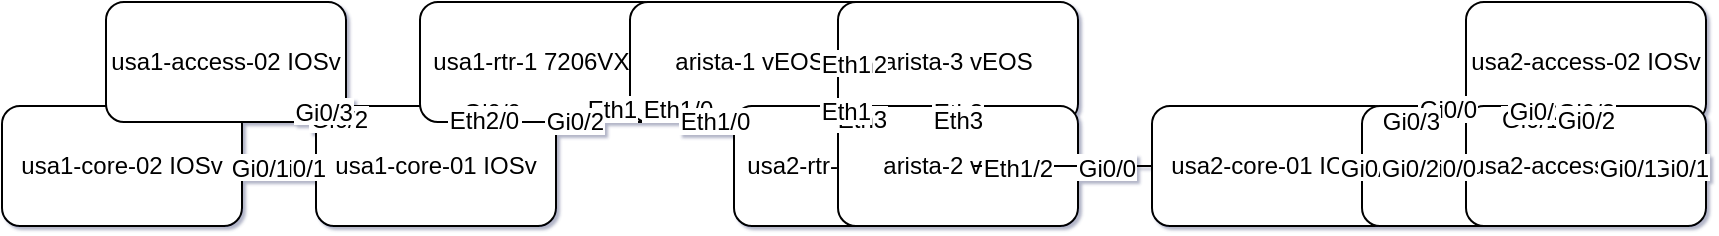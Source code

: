 <mxfile type="device" compressed="false">
    <diagram id="Page-1" name="Page-1">
      <mxGraphModel dx="1360" dy="864" grid="1" gridSize="10" guides="1" tooltips="1" connect="1" arrows="1" fold="1" page="1" pageScale="1" pageWidth="827" pageHeight="1169" math="0" shadow="1">
        <root>
          <mxCell id="0" />   
          <mxCell id="1" parent="0" />
        <object id="usa1-core-01" label="usa1-core-01 IOSv" bottom_label="172.16.101.1" bottom_label_style="fillColor=#0000FF;fontColor=#FFFFFF;spacingTop=20">
      <mxCell style="rounded=1;whiteSpace=wrap;html=1;" vertex="1" parent="1">
          <mxGeometry x="785" y="458" width="120" height="60" as="geometry" />
      </mxCell>
    </object><object id="usa1-core-02" label="usa1-core-02 IOSv" bottom_label="172.16.101.2" bottom_label_style="fillColor=#0000FF;fontColor=#FFFFFF;spacingTop=20">
      <mxCell style="rounded=1;whiteSpace=wrap;html=1;" vertex="1" parent="1">
          <mxGeometry x="628" y="458" width="120" height="60" as="geometry" />
      </mxCell>
    </object><object id="usa1-access-02" label="usa1-access-02 IOSv" bottom_label="172.16.101.4" bottom_label_style="fillColor=#0000FF;fontColor=#FFFFFF;spacingTop=20">
      <mxCell style="rounded=1;whiteSpace=wrap;html=1;" vertex="1" parent="1">
          <mxGeometry x="680" y="406" width="120" height="60" as="geometry" />
      </mxCell>
    </object><object id="usa1-rtr-1" label="usa1-rtr-1 7206VXR" bottom_label="172.16.101.100" bottom_label_style="fillColor=#0000FF;fontColor=#FFFFFF;spacingTop=20">
      <mxCell style="rounded=1;whiteSpace=wrap;html=1;" vertex="1" parent="1">
          <mxGeometry x="837" y="406" width="120" height="60" as="geometry" />
      </mxCell>
    </object><object id="arista-1" label="arista-1 vEOS" bottom_label="172.16.101.21" bottom_label_style="fillColor=#0000FF;fontColor=#FFFFFF;spacingTop=20">
      <mxCell style="rounded=1;whiteSpace=wrap;html=1;" vertex="1" parent="1">
          <mxGeometry x="942" y="406" width="120" height="60" as="geometry" />
      </mxCell>
    </object><object id="usa2-rtr-1" label="usa2-rtr-1 7206VXR" bottom_label="172.16.128.2" bottom_label_style="fillColor=#0000FF;fontColor=#FFFFFF;spacingTop=20">
      <mxCell style="rounded=1;whiteSpace=wrap;html=1;" vertex="1" parent="1">
          <mxGeometry x="994" y="458" width="120" height="60" as="geometry" />
      </mxCell>
    </object><object id="arista-3" label="arista-3 vEOS" bottom_label="172.16.21.2" bottom_label_style="fillColor=#0000FF;fontColor=#FFFFFF;spacingTop=20">
      <mxCell style="rounded=1;whiteSpace=wrap;html=1;" vertex="1" parent="1">
          <mxGeometry x="1046" y="406" width="120" height="60" as="geometry" />
      </mxCell>
    </object><object id="arista-2" label="arista-2 vEOS" bottom_label="172.16.21.1" bottom_label_style="fillColor=#0000FF;fontColor=#FFFFFF;spacingTop=20">
      <mxCell style="rounded=1;whiteSpace=wrap;html=1;" vertex="1" parent="1">
          <mxGeometry x="1046" y="458" width="120" height="60" as="geometry" />
      </mxCell>
    </object><object id="usa2-core-01" label="usa2-core-01 IOSv" bottom_label="172.16.201.1" bottom_label_style="fillColor=#0000FF;fontColor=#FFFFFF;spacingTop=20">
      <mxCell style="rounded=1;whiteSpace=wrap;html=1;" vertex="1" parent="1">
          <mxGeometry x="1203" y="458" width="120" height="60" as="geometry" />
      </mxCell>
    </object><object id="usa2-core-02" label="usa2-core-02 IOSv" bottom_label="172.16.201.2" bottom_label_style="fillColor=#0000FF;fontColor=#FFFFFF;spacingTop=20">
      <mxCell style="rounded=1;whiteSpace=wrap;html=1;" vertex="1" parent="1">
          <mxGeometry x="1308" y="458" width="120" height="60" as="geometry" />
      </mxCell>
    </object><object id="usa2-access-02" label="usa2-access-02 IOSv" bottom_label="172.16.201.4" bottom_label_style="fillColor=#0000FF;fontColor=#FFFFFF;spacingTop=20">
      <mxCell style="rounded=1;whiteSpace=wrap;html=1;" vertex="1" parent="1">
          <mxGeometry x="1360" y="406" width="120" height="60" as="geometry" />
      </mxCell>
    </object><object id="usa2-access-01" label="usa2-access-01 IOSv" bottom_label="172.16.201.3" bottom_label_style="fillColor=#0000FF;fontColor=#FFFFFF;spacingTop=20">
      <mxCell style="rounded=1;whiteSpace=wrap;html=1;" vertex="1" parent="1">
          <mxGeometry x="1360" y="458" width="120" height="60" as="geometry" />
      </mxCell>
    </object><mxCell id="c1fd56884865782ae91254b7900457d0-src" value="Gi0/1" style="labelBackgroundColor=#ffffff;;" vertex="1" connectable="0" parent="c1fd56884865782ae91254b7900457d0">
      <mxGeometry x="-0.5" relative="1" as="geometry">
        <mxPoint as="offset" />
      </mxGeometry>
    </mxCell><mxCell id="c1fd56884865782ae91254b7900457d0-trgt" value="Gi0/1" style="labelBackgroundColor=#ffffff;;" vertex="1" connectable="0" parent="c1fd56884865782ae91254b7900457d0">
      <mxGeometry x="0.5" relative="-1" as="geometry">
        <mxPoint as="offset" />
      </mxGeometry>
    </mxCell><object id="c1fd56884865782ae91254b7900457d0" label="" src_label="Gi0/1" trgt_label="Gi0/1" source="usa1-core-01" target="usa1-core-02">
      <mxCell style="endArrow=none;" edge="1" parent="1" source="usa1-core-01" target="usa1-core-02">
          <mxGeometry relative="1" as="geometry" />
      </mxCell>
    </object><mxCell id="72d0ee07c7086df9411105f86f27553c-src" value="Gi0/2" style="labelBackgroundColor=#ffffff;;" vertex="1" connectable="0" parent="72d0ee07c7086df9411105f86f27553c">
      <mxGeometry x="-0.5" relative="1" as="geometry">
        <mxPoint as="offset" />
      </mxGeometry>
    </mxCell><mxCell id="72d0ee07c7086df9411105f86f27553c-trgt" value="Gi0/3" style="labelBackgroundColor=#ffffff;;" vertex="1" connectable="0" parent="72d0ee07c7086df9411105f86f27553c">
      <mxGeometry x="0.5" relative="-1" as="geometry">
        <mxPoint as="offset" />
      </mxGeometry>
    </mxCell><object id="72d0ee07c7086df9411105f86f27553c" label="" src_label="Gi0/2" trgt_label="Gi0/3" source="usa1-access-02" target="usa1-core-01">
      <mxCell style="endArrow=none;" edge="1" parent="1" source="usa1-access-02" target="usa1-core-01">
          <mxGeometry relative="1" as="geometry" />
      </mxCell>
    </object><mxCell id="457dd6447e9899b3aa8b370341919204-src" value="Gi0/0" style="labelBackgroundColor=#ffffff;;" vertex="1" connectable="0" parent="457dd6447e9899b3aa8b370341919204">
      <mxGeometry x="-0.5" relative="1" as="geometry">
        <mxPoint as="offset" />
      </mxGeometry>
    </mxCell><mxCell id="457dd6447e9899b3aa8b370341919204-trgt" value="Eth2/0" style="labelBackgroundColor=#ffffff;;" vertex="1" connectable="0" parent="457dd6447e9899b3aa8b370341919204">
      <mxGeometry x="0.5" relative="-1" as="geometry">
        <mxPoint as="offset" />
      </mxGeometry>
    </mxCell><object id="457dd6447e9899b3aa8b370341919204" label="" src_label="Gi0/0" trgt_label="Eth2/0" source="usa1-core-01" target="usa1-rtr-1">
      <mxCell style="endArrow=none;" edge="1" parent="1" source="usa1-core-01" target="usa1-rtr-1">
          <mxGeometry relative="1" as="geometry" />
      </mxCell>
    </object><mxCell id="addd5c18c85d35dcf13171d3bc6d4536-src" value="Eth1" style="labelBackgroundColor=#ffffff;;" vertex="1" connectable="0" parent="addd5c18c85d35dcf13171d3bc6d4536">
      <mxGeometry x="-0.5" relative="1" as="geometry">
        <mxPoint as="offset" />
      </mxGeometry>
    </mxCell><mxCell id="addd5c18c85d35dcf13171d3bc6d4536-trgt" value="Gi0/2" style="labelBackgroundColor=#ffffff;;" vertex="1" connectable="0" parent="addd5c18c85d35dcf13171d3bc6d4536">
      <mxGeometry x="0.5" relative="-1" as="geometry">
        <mxPoint as="offset" />
      </mxGeometry>
    </mxCell><object id="addd5c18c85d35dcf13171d3bc6d4536" label="" src_label="Eth1" trgt_label="Gi0/2" source="arista-1" target="usa1-core-01">
      <mxCell style="endArrow=none;" edge="1" parent="1" source="arista-1" target="usa1-core-01">
          <mxGeometry relative="1" as="geometry" />
      </mxCell>
    </object><mxCell id="f46c7e4ae1ee63391d8fea82a74e1870-src" value="Eth1/0" style="labelBackgroundColor=#ffffff;;" vertex="1" connectable="0" parent="f46c7e4ae1ee63391d8fea82a74e1870">
      <mxGeometry x="-0.5" relative="1" as="geometry">
        <mxPoint as="offset" />
      </mxGeometry>
    </mxCell><mxCell id="f46c7e4ae1ee63391d8fea82a74e1870-trgt" value="Eth1/0" style="labelBackgroundColor=#ffffff;;" vertex="1" connectable="0" parent="f46c7e4ae1ee63391d8fea82a74e1870">
      <mxGeometry x="0.5" relative="-1" as="geometry">
        <mxPoint as="offset" />
      </mxGeometry>
    </mxCell><object id="f46c7e4ae1ee63391d8fea82a74e1870" label="" src_label="Eth1/0" trgt_label="Eth1/0" source="usa1-rtr-1" target="usa2-rtr-1">
      <mxCell style="endArrow=none;" edge="1" parent="1" source="usa1-rtr-1" target="usa2-rtr-1">
          <mxGeometry relative="1" as="geometry" />
      </mxCell>
    </object><mxCell id="a98feaa877fb2d064494eb6af6d30ec8-src" value="Eth2" style="labelBackgroundColor=#ffffff;;" vertex="1" connectable="0" parent="a98feaa877fb2d064494eb6af6d30ec8">
      <mxGeometry x="-0.5" relative="1" as="geometry">
        <mxPoint as="offset" />
      </mxGeometry>
    </mxCell><mxCell id="a98feaa877fb2d064494eb6af6d30ec8-trgt" value="Eth1" style="labelBackgroundColor=#ffffff;;" vertex="1" connectable="0" parent="a98feaa877fb2d064494eb6af6d30ec8">
      <mxGeometry x="0.5" relative="-1" as="geometry">
        <mxPoint as="offset" />
      </mxGeometry>
    </mxCell><object id="a98feaa877fb2d064494eb6af6d30ec8" label="" src_label="Eth2" trgt_label="Eth1" source="arista-1" target="arista-3">
      <mxCell style="endArrow=none;" edge="1" parent="1" source="arista-1" target="arista-3">
          <mxGeometry relative="1" as="geometry" />
      </mxCell>
    </object><mxCell id="b013ae5366e6acb7db4534706f5eb971-src" value="Eth3" style="labelBackgroundColor=#ffffff;;" vertex="1" connectable="0" parent="b013ae5366e6acb7db4534706f5eb971">
      <mxGeometry x="-0.5" relative="1" as="geometry">
        <mxPoint as="offset" />
      </mxGeometry>
    </mxCell><mxCell id="b013ae5366e6acb7db4534706f5eb971-trgt" value="Eth1" style="labelBackgroundColor=#ffffff;;" vertex="1" connectable="0" parent="b013ae5366e6acb7db4534706f5eb971">
      <mxGeometry x="0.5" relative="-1" as="geometry">
        <mxPoint as="offset" />
      </mxGeometry>
    </mxCell><object id="b013ae5366e6acb7db4534706f5eb971" label="" src_label="Eth3" trgt_label="Eth1" source="arista-1" target="arista-2">
      <mxCell style="endArrow=none;" edge="1" parent="1" source="arista-1" target="arista-2">
          <mxGeometry relative="1" as="geometry" />
      </mxCell>
    </object><mxCell id="ac26cd4f55f258d138164233db0d1224-src" value="Gi0/0" style="labelBackgroundColor=#ffffff;;" vertex="1" connectable="0" parent="ac26cd4f55f258d138164233db0d1224">
      <mxGeometry x="-0.5" relative="1" as="geometry">
        <mxPoint as="offset" />
      </mxGeometry>
    </mxCell><mxCell id="ac26cd4f55f258d138164233db0d1224-trgt" value="Eth1/2" style="labelBackgroundColor=#ffffff;;" vertex="1" connectable="0" parent="ac26cd4f55f258d138164233db0d1224">
      <mxGeometry x="0.5" relative="-1" as="geometry">
        <mxPoint as="offset" />
      </mxGeometry>
    </mxCell><object id="ac26cd4f55f258d138164233db0d1224" label="" src_label="Gi0/0" trgt_label="Eth1/2" source="usa2-core-01" target="usa2-rtr-1">
      <mxCell style="endArrow=none;" edge="1" parent="1" source="usa2-core-01" target="usa2-rtr-1">
          <mxGeometry relative="1" as="geometry" />
      </mxCell>
    </object><mxCell id="3bff54021c1355c1f841bb79ca666d9d-src" value="Eth3" style="labelBackgroundColor=#ffffff;;" vertex="1" connectable="0" parent="3bff54021c1355c1f841bb79ca666d9d">
      <mxGeometry x="-0.5" relative="1" as="geometry">
        <mxPoint as="offset" />
      </mxGeometry>
    </mxCell><mxCell id="3bff54021c1355c1f841bb79ca666d9d-trgt" value="Eth3" style="labelBackgroundColor=#ffffff;;" vertex="1" connectable="0" parent="3bff54021c1355c1f841bb79ca666d9d">
      <mxGeometry x="0.5" relative="-1" as="geometry">
        <mxPoint as="offset" />
      </mxGeometry>
    </mxCell><object id="3bff54021c1355c1f841bb79ca666d9d" label="" src_label="Eth3" trgt_label="Eth3" source="arista-2" target="arista-3">
      <mxCell style="endArrow=none;" edge="1" parent="1" source="arista-2" target="arista-3">
          <mxGeometry relative="1" as="geometry" />
      </mxCell>
    </object><mxCell id="97280a4392e233deaab71b4763a8ed83-src" value="Gi0/1" style="labelBackgroundColor=#ffffff;;" vertex="1" connectable="0" parent="97280a4392e233deaab71b4763a8ed83">
      <mxGeometry x="-0.5" relative="1" as="geometry">
        <mxPoint as="offset" />
      </mxGeometry>
    </mxCell><mxCell id="97280a4392e233deaab71b4763a8ed83-trgt" value="Gi0/0" style="labelBackgroundColor=#ffffff;;" vertex="1" connectable="0" parent="97280a4392e233deaab71b4763a8ed83">
      <mxGeometry x="0.5" relative="-1" as="geometry">
        <mxPoint as="offset" />
      </mxGeometry>
    </mxCell><object id="97280a4392e233deaab71b4763a8ed83" label="" src_label="Gi0/1" trgt_label="Gi0/0" source="usa2-core-01" target="usa2-core-02">
      <mxCell style="endArrow=none;" edge="1" parent="1" source="usa2-core-01" target="usa2-core-02">
          <mxGeometry relative="1" as="geometry" />
      </mxCell>
    </object><mxCell id="395742eb7e4bd8465b95ea96dfe3f692-src" value="Gi0/0" style="labelBackgroundColor=#ffffff;;" vertex="1" connectable="0" parent="395742eb7e4bd8465b95ea96dfe3f692">
      <mxGeometry x="-0.5" relative="1" as="geometry">
        <mxPoint as="offset" />
      </mxGeometry>
    </mxCell><mxCell id="395742eb7e4bd8465b95ea96dfe3f692-trgt" value="Gi0/3" style="labelBackgroundColor=#ffffff;;" vertex="1" connectable="0" parent="395742eb7e4bd8465b95ea96dfe3f692">
      <mxGeometry x="0.5" relative="-1" as="geometry">
        <mxPoint as="offset" />
      </mxGeometry>
    </mxCell><object id="395742eb7e4bd8465b95ea96dfe3f692" label="" src_label="Gi0/0" trgt_label="Gi0/3" source="usa2-access-02" target="usa2-core-01">
      <mxCell style="endArrow=none;" edge="1" parent="1" source="usa2-access-02" target="usa2-core-01">
          <mxGeometry relative="1" as="geometry" />
      </mxCell>
    </object><mxCell id="c28e6d5a3a37c9de260a0d81fd52cfd0-src" value="Gi0/0" style="labelBackgroundColor=#ffffff;;" vertex="1" connectable="0" parent="c28e6d5a3a37c9de260a0d81fd52cfd0">
      <mxGeometry x="-0.5" relative="1" as="geometry">
        <mxPoint as="offset" />
      </mxGeometry>
    </mxCell><mxCell id="c28e6d5a3a37c9de260a0d81fd52cfd0-trgt" value="Gi0/2" style="labelBackgroundColor=#ffffff;;" vertex="1" connectable="0" parent="c28e6d5a3a37c9de260a0d81fd52cfd0">
      <mxGeometry x="0.5" relative="-1" as="geometry">
        <mxPoint as="offset" />
      </mxGeometry>
    </mxCell><object id="c28e6d5a3a37c9de260a0d81fd52cfd0" label="" src_label="Gi0/0" trgt_label="Gi0/2" source="usa2-access-01" target="usa2-core-01">
      <mxCell style="endArrow=none;" edge="1" parent="1" source="usa2-access-01" target="usa2-core-01">
          <mxGeometry relative="1" as="geometry" />
      </mxCell>
    </object><mxCell id="33858de4e99f8dc12e41453f7cfbbd8b-src" value="Gi0/1" style="labelBackgroundColor=#ffffff;;" vertex="1" connectable="0" parent="33858de4e99f8dc12e41453f7cfbbd8b">
      <mxGeometry x="-0.5" relative="1" as="geometry">
        <mxPoint as="offset" />
      </mxGeometry>
    </mxCell><mxCell id="33858de4e99f8dc12e41453f7cfbbd8b-trgt" value="Gi0/2" style="labelBackgroundColor=#ffffff;;" vertex="1" connectable="0" parent="33858de4e99f8dc12e41453f7cfbbd8b">
      <mxGeometry x="0.5" relative="-1" as="geometry">
        <mxPoint as="offset" />
      </mxGeometry>
    </mxCell><object id="33858de4e99f8dc12e41453f7cfbbd8b" label="" src_label="Gi0/1" trgt_label="Gi0/2" source="usa2-access-02" target="usa2-core-02">
      <mxCell style="endArrow=none;" edge="1" parent="1" source="usa2-access-02" target="usa2-core-02">
          <mxGeometry relative="1" as="geometry" />
      </mxCell>
    </object><mxCell id="d5ae643c3c7e844c1fe9dcc801d3ffcb-src" value="Gi0/1" style="labelBackgroundColor=#ffffff;;" vertex="1" connectable="0" parent="d5ae643c3c7e844c1fe9dcc801d3ffcb">
      <mxGeometry x="-0.5" relative="1" as="geometry">
        <mxPoint as="offset" />
      </mxGeometry>
    </mxCell><mxCell id="d5ae643c3c7e844c1fe9dcc801d3ffcb-trgt" value="Gi0/1" style="labelBackgroundColor=#ffffff;;" vertex="1" connectable="0" parent="d5ae643c3c7e844c1fe9dcc801d3ffcb">
      <mxGeometry x="0.5" relative="-1" as="geometry">
        <mxPoint as="offset" />
      </mxGeometry>
    </mxCell><object id="d5ae643c3c7e844c1fe9dcc801d3ffcb" label="" src_label="Gi0/1" trgt_label="Gi0/1" source="usa2-access-01" target="usa2-core-02">
      <mxCell style="endArrow=none;" edge="1" parent="1" source="usa2-access-01" target="usa2-core-02">
          <mxGeometry relative="1" as="geometry" />
      </mxCell>
    </object><mxCell id="e583db5fb02af855f7c642e9686d8817-src" value="Gi0/2" style="labelBackgroundColor=#ffffff;;" vertex="1" connectable="0" parent="e583db5fb02af855f7c642e9686d8817">
      <mxGeometry x="-0.5" relative="1" as="geometry">
        <mxPoint as="offset" />
      </mxGeometry>
    </mxCell><mxCell id="e583db5fb02af855f7c642e9686d8817-trgt" value="Gi0/2" style="labelBackgroundColor=#ffffff;;" vertex="1" connectable="0" parent="e583db5fb02af855f7c642e9686d8817">
      <mxGeometry x="0.5" relative="-1" as="geometry">
        <mxPoint as="offset" />
      </mxGeometry>
    </mxCell><object id="e583db5fb02af855f7c642e9686d8817" label="" src_label="Gi0/2" trgt_label="Gi0/2" source="usa2-access-01" target="usa2-access-02">
      <mxCell style="endArrow=none;" edge="1" parent="1" source="usa2-access-01" target="usa2-access-02">
          <mxGeometry relative="1" as="geometry" />
      </mxCell>
    </object></root>
      </mxGraphModel>
    </diagram></mxfile>